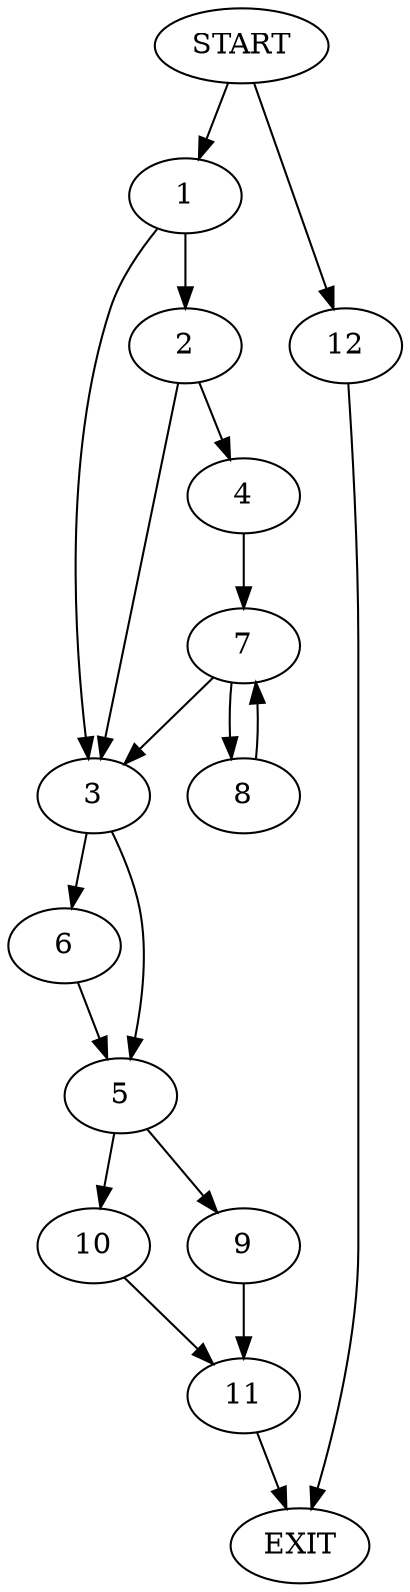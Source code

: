 digraph {
0 [label="START"]
13 [label="EXIT"]
0 -> 1
1 -> 2
1 -> 3
2 -> 4
2 -> 3
3 -> 5
3 -> 6
4 -> 7
7 -> 8
7 -> 3
8 -> 7
6 -> 5
5 -> 9
5 -> 10
9 -> 11
10 -> 11
11 -> 13
0 -> 12
12 -> 13
}
